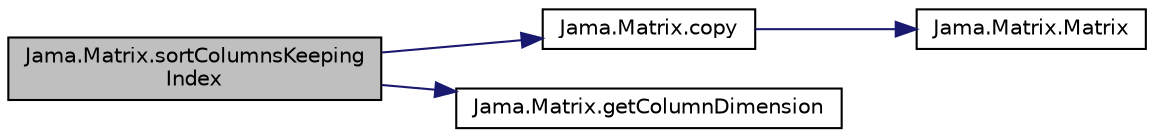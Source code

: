 digraph "Jama.Matrix.sortColumnsKeepingIndex"
{
  edge [fontname="Helvetica",fontsize="10",labelfontname="Helvetica",labelfontsize="10"];
  node [fontname="Helvetica",fontsize="10",shape=record];
  rankdir="LR";
  Node1 [label="Jama.Matrix.sortColumnsKeeping\lIndex",height=0.2,width=0.4,color="black", fillcolor="grey75", style="filled" fontcolor="black"];
  Node1 -> Node2 [color="midnightblue",fontsize="10",style="solid"];
  Node2 [label="Jama.Matrix.copy",height=0.2,width=0.4,color="black", fillcolor="white", style="filled",URL="$class_jama_1_1_matrix.html#a571128c206168d38c707a43b41bb9661"];
  Node2 -> Node3 [color="midnightblue",fontsize="10",style="solid"];
  Node3 [label="Jama.Matrix.Matrix",height=0.2,width=0.4,color="black", fillcolor="white", style="filled",URL="$class_jama_1_1_matrix.html#a877dfa361af400fbf817b1046856e239"];
  Node1 -> Node4 [color="midnightblue",fontsize="10",style="solid"];
  Node4 [label="Jama.Matrix.getColumnDimension",height=0.2,width=0.4,color="black", fillcolor="white", style="filled",URL="$class_jama_1_1_matrix.html#ab3d646f9fb632a02ebac93c9118ab16a"];
}
